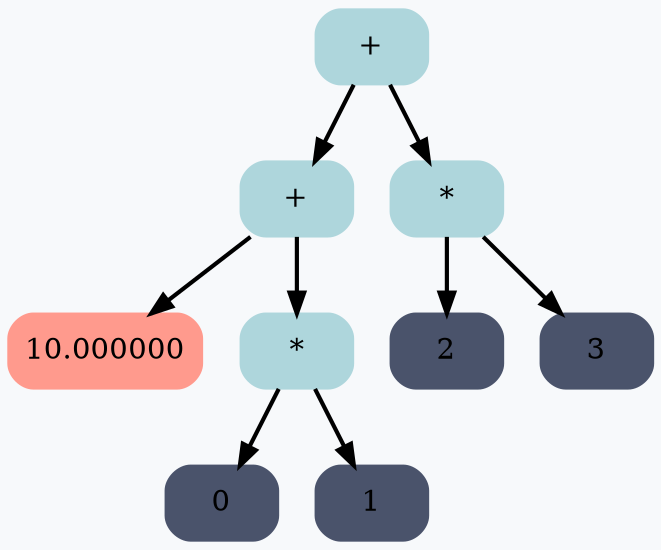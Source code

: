 digraph G {
	rankdir = HR;
	bgcolor="#F7F9FB"
	 node0x5030000001c0 [shape=Mrecord; style=filled; color="#aed6dc"; label =  "+ " ];
	 node0x5030000001c0 -> node0x503000000100 [ style=bold; weight=1000; ];
	 node0x5030000001c0 -> node0x503000000190 [ style=bold; weight=1000; ];
	 node0x503000000100 [shape=Mrecord; style=filled; color="#aed6dc"; label =  "+ " ];
	 node0x503000000100 -> node0x503000000040 [ style=bold; weight=1000; ];
	 node0x503000000100 -> node0x5030000000d0 [ style=bold; weight=1000; ];
	 node0x503000000040 [shape=Mrecord; style=filled; color="#ff9a8d"; label =  "10.000000 " ];
	 node0x5030000000d0 [shape=Mrecord; style=filled; color="#aed6dc"; label =  "* " ];
	 node0x5030000000d0 -> node0x503000000070 [ style=bold; weight=1000; ];
	 node0x5030000000d0 -> node0x5030000000a0 [ style=bold; weight=1000; ];
	 node0x503000000070 [shape=Mrecord; style=filled; color="#4a536b"; label =  "0 " ];
	 node0x5030000000a0 [shape=Mrecord; style=filled; color="#4a536b"; label =  "1 " ];
	 node0x503000000190 [shape=Mrecord; style=filled; color="#aed6dc"; label =  "* " ];
	 node0x503000000190 -> node0x503000000130 [ style=bold; weight=1000; ];
	 node0x503000000190 -> node0x503000000160 [ style=bold; weight=1000; ];
	 node0x503000000130 [shape=Mrecord; style=filled; color="#4a536b"; label =  "2 " ];
	 node0x503000000160 [shape=Mrecord; style=filled; color="#4a536b"; label =  "3 " ];
}
